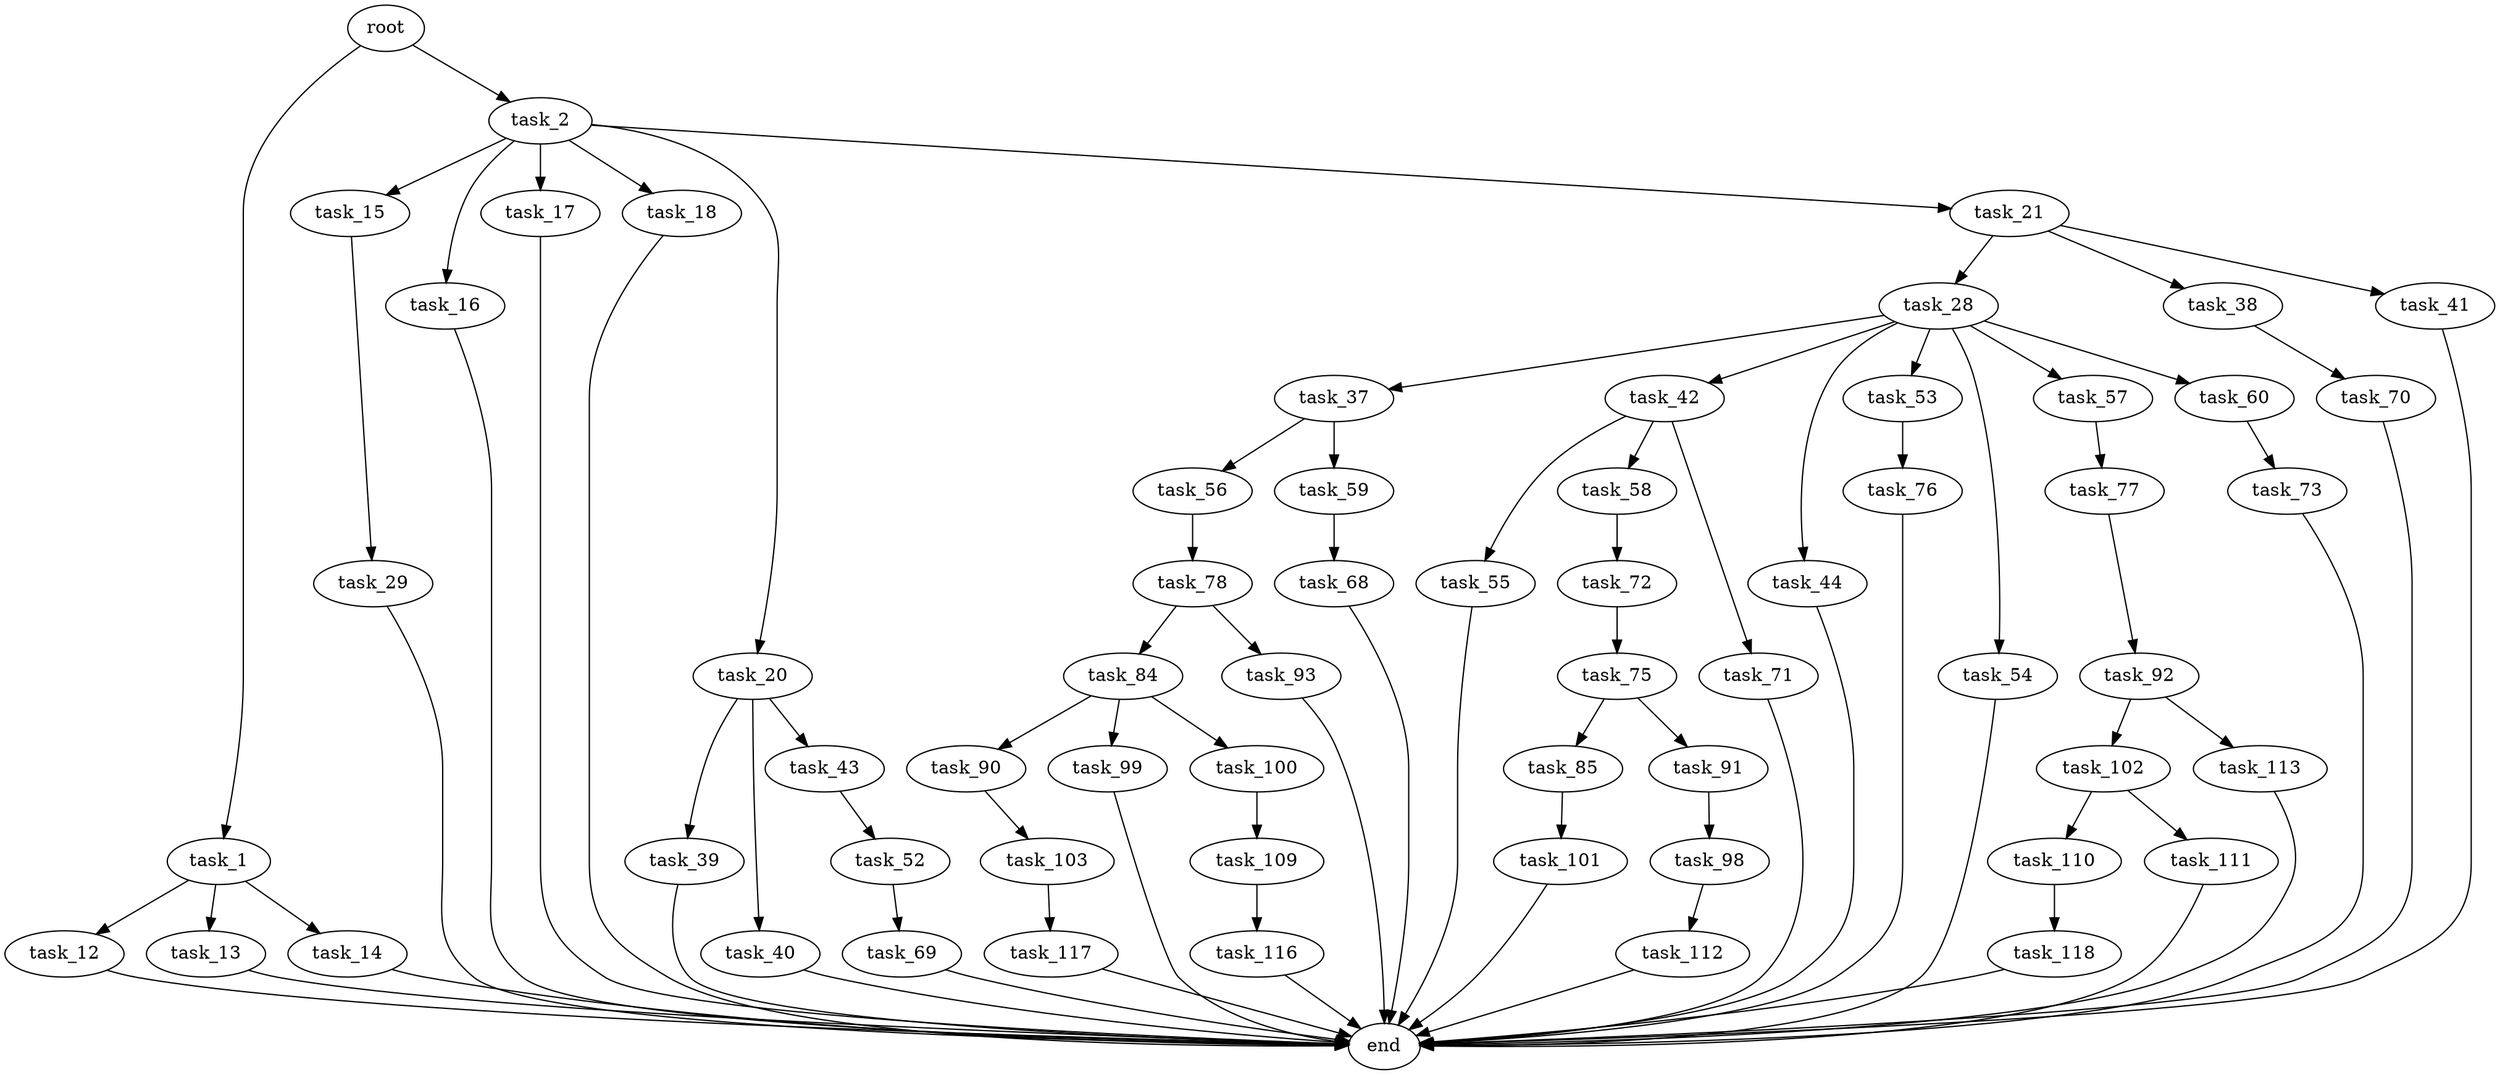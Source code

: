 digraph G {
  root [size="0.000000"];
  task_1 [size="119649937032.000000"];
  task_2 [size="66261464076.000000"];
  task_12 [size="782757789696.000000"];
  task_13 [size="1073741824000.000000"];
  task_14 [size="17723590174.000000"];
  task_15 [size="549755813888.000000"];
  task_16 [size="8589934592.000000"];
  task_17 [size="6289788923.000000"];
  task_18 [size="382780736624.000000"];
  task_20 [size="231928233984.000000"];
  task_21 [size="3990881869.000000"];
  end [size="0.000000"];
  task_29 [size="44878357472.000000"];
  task_39 [size="1073741824000.000000"];
  task_40 [size="868738756444.000000"];
  task_43 [size="908340226.000000"];
  task_28 [size="68719476736.000000"];
  task_38 [size="48703689656.000000"];
  task_41 [size="30225325491.000000"];
  task_37 [size="368293445632.000000"];
  task_42 [size="125822334924.000000"];
  task_44 [size="16845975982.000000"];
  task_53 [size="231928233984.000000"];
  task_54 [size="222076023734.000000"];
  task_57 [size="524172682956.000000"];
  task_60 [size="28991029248.000000"];
  task_56 [size="324527072628.000000"];
  task_59 [size="193140263424.000000"];
  task_70 [size="255448617619.000000"];
  task_55 [size="782757789696.000000"];
  task_58 [size="308968744375.000000"];
  task_71 [size="15606266260.000000"];
  task_52 [size="4011481591.000000"];
  task_69 [size="1073741824000.000000"];
  task_76 [size="782757789696.000000"];
  task_78 [size="1073741824000.000000"];
  task_77 [size="16040875096.000000"];
  task_72 [size="549755813888.000000"];
  task_68 [size="1884409916.000000"];
  task_73 [size="8589934592.000000"];
  task_75 [size="8589934592.000000"];
  task_85 [size="28991029248.000000"];
  task_91 [size="549755813888.000000"];
  task_92 [size="549755813888.000000"];
  task_84 [size="28991029248.000000"];
  task_93 [size="1073741824000.000000"];
  task_90 [size="107569587769.000000"];
  task_99 [size="629693274132.000000"];
  task_100 [size="321303037255.000000"];
  task_101 [size="586698886321.000000"];
  task_103 [size="68719476736.000000"];
  task_98 [size="68719476736.000000"];
  task_102 [size="134217728000.000000"];
  task_113 [size="34709661072.000000"];
  task_112 [size="23300868903.000000"];
  task_109 [size="682676045428.000000"];
  task_110 [size="422251818550.000000"];
  task_111 [size="1037940166212.000000"];
  task_117 [size="231928233984.000000"];
  task_116 [size="3034471563.000000"];
  task_118 [size="50825866248.000000"];

  root -> task_1 [size="1.000000"];
  root -> task_2 [size="1.000000"];
  task_1 -> task_12 [size="134217728.000000"];
  task_1 -> task_13 [size="134217728.000000"];
  task_1 -> task_14 [size="134217728.000000"];
  task_2 -> task_15 [size="134217728.000000"];
  task_2 -> task_16 [size="134217728.000000"];
  task_2 -> task_17 [size="134217728.000000"];
  task_2 -> task_18 [size="134217728.000000"];
  task_2 -> task_20 [size="134217728.000000"];
  task_2 -> task_21 [size="134217728.000000"];
  task_12 -> end [size="1.000000"];
  task_13 -> end [size="1.000000"];
  task_14 -> end [size="1.000000"];
  task_15 -> task_29 [size="536870912.000000"];
  task_16 -> end [size="1.000000"];
  task_17 -> end [size="1.000000"];
  task_18 -> end [size="1.000000"];
  task_20 -> task_39 [size="301989888.000000"];
  task_20 -> task_40 [size="301989888.000000"];
  task_20 -> task_43 [size="301989888.000000"];
  task_21 -> task_28 [size="75497472.000000"];
  task_21 -> task_38 [size="75497472.000000"];
  task_21 -> task_41 [size="75497472.000000"];
  task_29 -> end [size="1.000000"];
  task_39 -> end [size="1.000000"];
  task_40 -> end [size="1.000000"];
  task_43 -> task_52 [size="33554432.000000"];
  task_28 -> task_37 [size="134217728.000000"];
  task_28 -> task_42 [size="134217728.000000"];
  task_28 -> task_44 [size="134217728.000000"];
  task_28 -> task_53 [size="134217728.000000"];
  task_28 -> task_54 [size="134217728.000000"];
  task_28 -> task_57 [size="134217728.000000"];
  task_28 -> task_60 [size="134217728.000000"];
  task_38 -> task_70 [size="838860800.000000"];
  task_41 -> end [size="1.000000"];
  task_37 -> task_56 [size="411041792.000000"];
  task_37 -> task_59 [size="411041792.000000"];
  task_42 -> task_55 [size="536870912.000000"];
  task_42 -> task_58 [size="536870912.000000"];
  task_42 -> task_71 [size="536870912.000000"];
  task_44 -> end [size="1.000000"];
  task_53 -> task_76 [size="301989888.000000"];
  task_54 -> end [size="1.000000"];
  task_57 -> task_77 [size="536870912.000000"];
  task_60 -> task_73 [size="75497472.000000"];
  task_56 -> task_78 [size="301989888.000000"];
  task_59 -> task_68 [size="134217728.000000"];
  task_70 -> end [size="1.000000"];
  task_55 -> end [size="1.000000"];
  task_58 -> task_72 [size="209715200.000000"];
  task_71 -> end [size="1.000000"];
  task_52 -> task_69 [size="209715200.000000"];
  task_69 -> end [size="1.000000"];
  task_76 -> end [size="1.000000"];
  task_78 -> task_84 [size="838860800.000000"];
  task_78 -> task_93 [size="838860800.000000"];
  task_77 -> task_92 [size="411041792.000000"];
  task_72 -> task_75 [size="536870912.000000"];
  task_68 -> end [size="1.000000"];
  task_73 -> end [size="1.000000"];
  task_75 -> task_85 [size="33554432.000000"];
  task_75 -> task_91 [size="33554432.000000"];
  task_85 -> task_101 [size="75497472.000000"];
  task_91 -> task_98 [size="536870912.000000"];
  task_92 -> task_102 [size="536870912.000000"];
  task_92 -> task_113 [size="536870912.000000"];
  task_84 -> task_90 [size="75497472.000000"];
  task_84 -> task_99 [size="75497472.000000"];
  task_84 -> task_100 [size="75497472.000000"];
  task_93 -> end [size="1.000000"];
  task_90 -> task_103 [size="75497472.000000"];
  task_99 -> end [size="1.000000"];
  task_100 -> task_109 [size="209715200.000000"];
  task_101 -> end [size="1.000000"];
  task_103 -> task_117 [size="134217728.000000"];
  task_98 -> task_112 [size="134217728.000000"];
  task_102 -> task_110 [size="209715200.000000"];
  task_102 -> task_111 [size="209715200.000000"];
  task_113 -> end [size="1.000000"];
  task_112 -> end [size="1.000000"];
  task_109 -> task_116 [size="536870912.000000"];
  task_110 -> task_118 [size="411041792.000000"];
  task_111 -> end [size="1.000000"];
  task_117 -> end [size="1.000000"];
  task_116 -> end [size="1.000000"];
  task_118 -> end [size="1.000000"];
}

